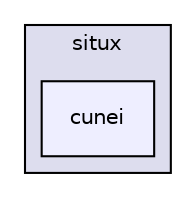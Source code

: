 digraph "cunei" {
  compound=true
  node [ fontsize="10", fontname="Helvetica"];
  edge [ labelfontsize="10", labelfontname="Helvetica"];
  subgraph clusterdir_7928c1713dbfd4f54851b7bfdfda2ac3 {
    graph [ bgcolor="#ddddee", pencolor="black", label="situx" fontname="Helvetica", fontsize="10", URL="dir_7928c1713dbfd4f54851b7bfdfda2ac3.html"]
  dir_095f8aaa43b33b3a2f8b2b77664df882 [shape=box, label="cunei", style="filled", fillcolor="#eeeeff", pencolor="black", URL="dir_095f8aaa43b33b3a2f8b2b77664df882.html"];
  }
}
